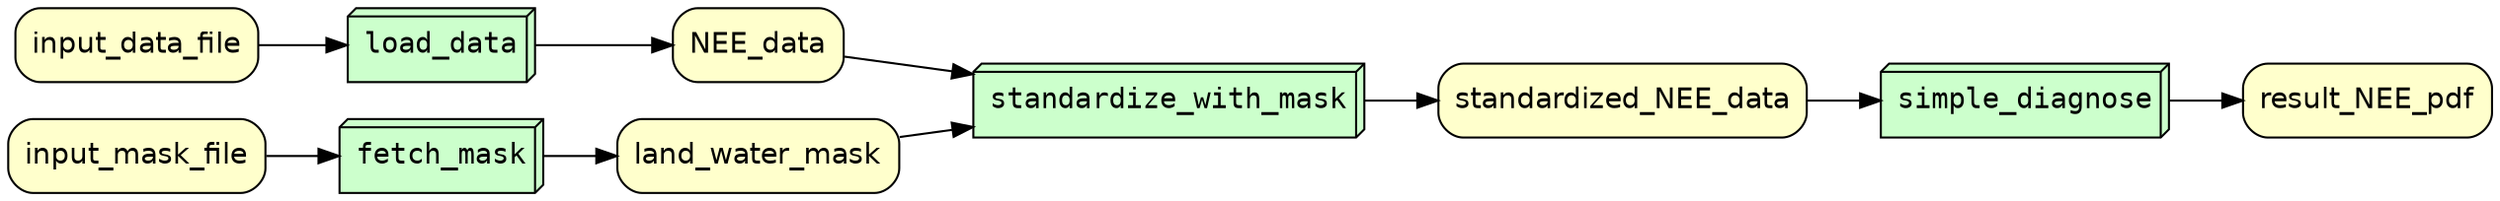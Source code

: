 digraph Workflow {
rankdir=LR

/* Use serif font for process labels */
graph[fontname=Courier]
node[fontname=Courier]
node[shape=box3d style="filled" fillcolor="#CCFFCC" peripheries=1 label=""]
node1 [label="fetch_mask"]
node2 [label="load_data"]
node3 [label="standardize_with_mask"]
node4 [label="simple_diagnose"]

/* Use sans serif font for data labels */
node[fontname=Helvetica]
node[shape=box style="rounded,filled" fillcolor="#FFFFCC" peripheries=1 label=""]
node5 [label="result_NEE_pdf"]
node6 [label="input_mask_file"]
node7 [label="input_data_file"]
node8 [label="NEE_data"]
node9 [label="land_water_mask"]
node10 [label="standardized_NEE_data"]
node1 -> node9
node6 -> node1
node2 -> node8
node7 -> node2
node3 -> node10
node8 -> node3
node9 -> node3
node4 -> node5
node10 -> node4
}
